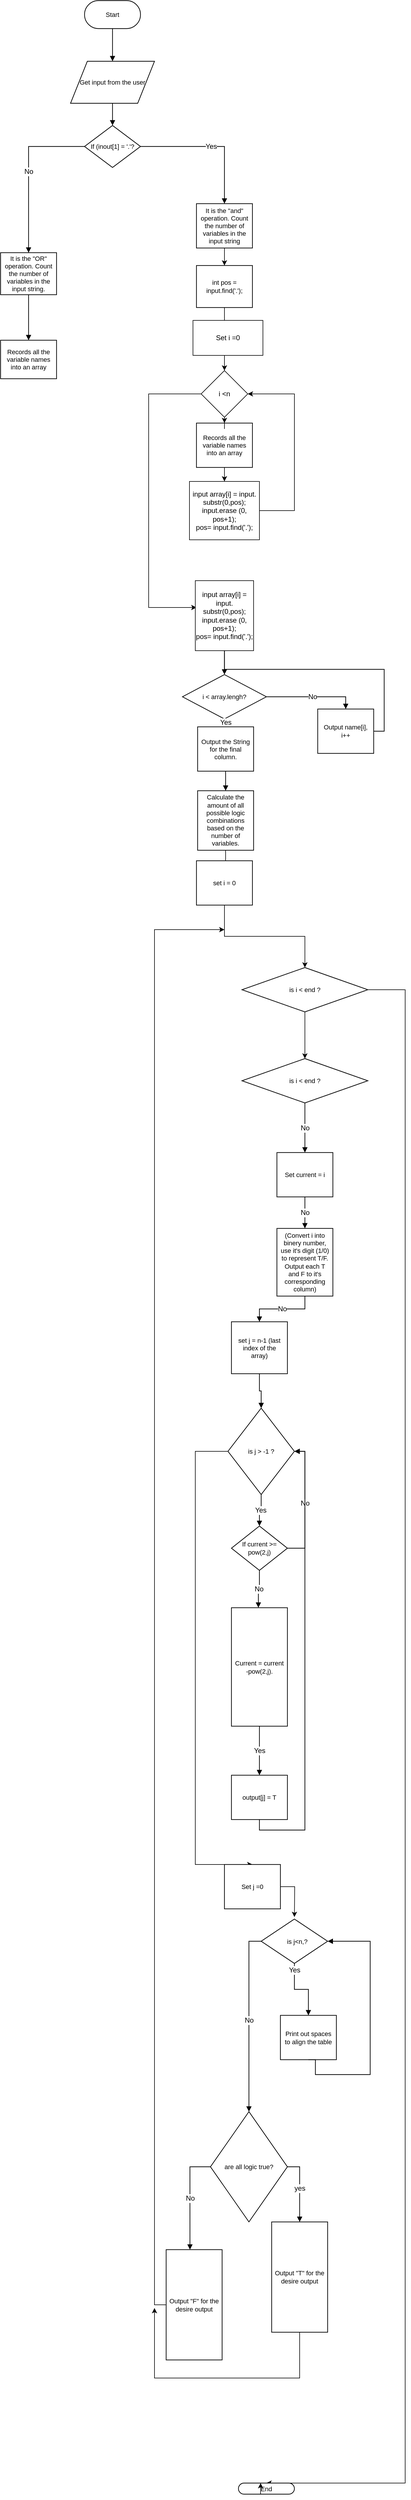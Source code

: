 <mxfile version="10.7.5" type="github"><diagram id="5Ssc35K7SYudyGRXe3TW" name="Page-1"><mxGraphModel dx="1158" dy="1886" grid="1" gridSize="10" guides="1" tooltips="1" connect="1" arrows="1" fold="1" page="1" pageScale="1" pageWidth="827" pageHeight="1169" math="0" shadow="0"><root><mxCell id="0"/><mxCell id="1" parent="0"/><mxCell id="nt_rDo64VlSh_Agkb7o2-1" value="Start" style="html=1;whiteSpace=wrap;rounded=1;arcSize=50;fontSize=11;fontColor=#000000;spacing=5;strokeOpacity=100;strokeWidth=1.2;" vertex="1" parent="1"><mxGeometry x="240" y="-24" width="96" height="48" as="geometry"/></mxCell><mxCell id="nt_rDo64VlSh_Agkb7o2-2" value="Get input from the user" style="html=1;whiteSpace=wrap;shape=parallelogram;perimeter=parallelogramPerimeter;anchorPointDirection=0;fontSize=11;fontColor=#000000;spacing=5;strokeOpacity=100;strokeWidth=1.2;" vertex="1" parent="1"><mxGeometry x="216" y="80" width="144" height="72" as="geometry"/></mxCell><mxCell id="nt_rDo64VlSh_Agkb7o2-3" value="" style="html=1;jettySize=18;fontSize=11;strokeWidth=1.2;rounded=1;arcSize=0;edgeStyle=orthogonalEdgeStyle;startArrow=none;endArrow=block;endFill=1;exitX=0.5;exitY=1.012;exitPerimeter=1;entryX=0.5;entryY=-0.008;entryPerimeter=1;" edge="1" parent="1" source="nt_rDo64VlSh_Agkb7o2-1" target="nt_rDo64VlSh_Agkb7o2-2"><mxGeometry width="100" height="100" relative="1" as="geometry"/></mxCell><mxCell id="nt_rDo64VlSh_Agkb7o2-4" value="If (inout[1] = '.'?" style="html=1;whiteSpace=wrap;rhombus;fontSize=11;fontColor=#000000;spacing=5;strokeOpacity=100;strokeWidth=1.2;" vertex="1" parent="1"><mxGeometry x="240" y="190" width="96" height="72" as="geometry"/></mxCell><mxCell id="nt_rDo64VlSh_Agkb7o2-5" value="" style="html=1;jettySize=18;fontSize=11;strokeWidth=1.2;rounded=1;arcSize=0;edgeStyle=orthogonalEdgeStyle;startArrow=none;endArrow=block;endFill=1;exitX=0.5;exitY=1.008;exitPerimeter=1;entryX=0.5;entryY=-0.01;entryPerimeter=1;" edge="1" parent="1" source="nt_rDo64VlSh_Agkb7o2-2" target="nt_rDo64VlSh_Agkb7o2-4"><mxGeometry width="100" height="100" relative="1" as="geometry"/></mxCell><mxCell id="nt_rDo64VlSh_Agkb7o2-79" value="" style="edgeStyle=orthogonalEdgeStyle;rounded=0;orthogonalLoop=1;jettySize=auto;html=1;" edge="1" parent="1" source="nt_rDo64VlSh_Agkb7o2-6" target="nt_rDo64VlSh_Agkb7o2-77"><mxGeometry relative="1" as="geometry"/></mxCell><mxCell id="nt_rDo64VlSh_Agkb7o2-6" value="It is the &quot;and&quot; operation.  Count the number of variables in the input string" style="html=1;whiteSpace=wrap;;fontSize=11;fontColor=#000000;spacing=5;strokeWidth=1.2;" vertex="1" parent="1"><mxGeometry x="432" y="324" width="96" height="76" as="geometry"/></mxCell><mxCell id="nt_rDo64VlSh_Agkb7o2-7" value="Yes" style="html=1;jettySize=18;fontSize=11;fontColor=#000000;strokeWidth=1.2;rounded=1;arcSize=0;edgeStyle=orthogonalEdgeStyle;startArrow=none;endArrow=block;endFill=1;exitX=1.01;exitY=0.5;exitPerimeter=1;entryX=0.5;entryY=-0.008;entryPerimeter=1;" edge="1" parent="1" source="nt_rDo64VlSh_Agkb7o2-4" target="nt_rDo64VlSh_Agkb7o2-6"><mxGeometry width="100" height="100" relative="1" as="geometry"/></mxCell><mxCell id="nt_rDo64VlSh_Agkb7o2-8" value="Yes" style="text;html=1;resizable=0;labelBackgroundColor=#ffffff;align=center;verticalAlign=middle;" vertex="1" parent="nt_rDo64VlSh_Agkb7o2-7"><mxGeometry relative="1" as="geometry"/></mxCell><mxCell id="nt_rDo64VlSh_Agkb7o2-9" value="It is the &quot;OR&quot; operation. Count the number of variables in the input string. " style="html=1;whiteSpace=wrap;;fontSize=11;fontColor=#000000;spacing=5;strokeOpacity=100;strokeWidth=1.2;" vertex="1" parent="1"><mxGeometry x="96" y="408" width="96" height="72" as="geometry"/></mxCell><mxCell id="nt_rDo64VlSh_Agkb7o2-10" value="No" style="html=1;jettySize=18;fontSize=11;fontColor=#000000;strokeWidth=1.2;rounded=1;arcSize=0;edgeStyle=orthogonalEdgeStyle;startArrow=none;endArrow=block;endFill=1;exitX=-0.01;exitY=0.5;exitPerimeter=1;entryX=0.5;entryY=-0.008;entryPerimeter=1;" edge="1" parent="1" source="nt_rDo64VlSh_Agkb7o2-4" target="nt_rDo64VlSh_Agkb7o2-9"><mxGeometry width="100" height="100" relative="1" as="geometry"/></mxCell><mxCell id="nt_rDo64VlSh_Agkb7o2-11" value="No" style="text;html=1;resizable=0;labelBackgroundColor=#ffffff;align=center;verticalAlign=middle;" vertex="1" parent="nt_rDo64VlSh_Agkb7o2-10"><mxGeometry relative="1" as="geometry"/></mxCell><mxCell id="nt_rDo64VlSh_Agkb7o2-99" style="edgeStyle=orthogonalEdgeStyle;rounded=0;orthogonalLoop=1;jettySize=auto;html=1;" edge="1" parent="1" source="nt_rDo64VlSh_Agkb7o2-12" target="nt_rDo64VlSh_Agkb7o2-97"><mxGeometry relative="1" as="geometry"/></mxCell><mxCell id="nt_rDo64VlSh_Agkb7o2-12" value="Records all the variable names into an array" style="html=1;whiteSpace=wrap;;fontSize=11;fontColor=#000000;spacing=5;strokeOpacity=100;strokeWidth=1.2;" vertex="1" parent="1"><mxGeometry x="432" y="700" width="96" height="76" as="geometry"/></mxCell><mxCell id="nt_rDo64VlSh_Agkb7o2-13" value="Records all the variable names into an array" style="html=1;whiteSpace=wrap;;fontSize=11;fontColor=#000000;spacing=5;strokeOpacity=100;strokeWidth=1.2;" vertex="1" parent="1"><mxGeometry x="96" y="558" width="96" height="66" as="geometry"/></mxCell><mxCell id="nt_rDo64VlSh_Agkb7o2-14" value="" style="html=1;jettySize=18;fontSize=11;strokeWidth=1.2;rounded=1;arcSize=0;edgeStyle=orthogonalEdgeStyle;startArrow=none;endArrow=block;endFill=1;exitX=0.5;exitY=1.008;exitPerimeter=1;entryX=0.5;entryY=-0.009;entryPerimeter=1;" edge="1" parent="1" source="nt_rDo64VlSh_Agkb7o2-9" target="nt_rDo64VlSh_Agkb7o2-13"><mxGeometry width="100" height="100" relative="1" as="geometry"/></mxCell><mxCell id="nt_rDo64VlSh_Agkb7o2-16" value="Output name[i], i++" style="html=1;whiteSpace=wrap;;fontSize=11;fontColor=#000000;spacing=5;strokeWidth=1.2;" vertex="1" parent="1"><mxGeometry x="640" y="1190" width="96" height="76" as="geometry"/></mxCell><mxCell id="nt_rDo64VlSh_Agkb7o2-17" value="i &amp;lt; array.lengh?" style="html=1;whiteSpace=wrap;rhombus;fontSize=11;fontColor=#000000;spacing=5;strokeOpacity=100;strokeWidth=1.2;" vertex="1" parent="1"><mxGeometry x="408" y="1131" width="144" height="76" as="geometry"/></mxCell><mxCell id="nt_rDo64VlSh_Agkb7o2-18" value="Yes" style="html=1;jettySize=18;fontSize=11;fontColor=#000000;strokeWidth=1.2;rounded=1;arcSize=0;edgeStyle=orthogonalEdgeStyle;startArrow=none;endArrow=block;endFill=1;exitX=0.5;exitY=1.009;exitPerimeter=1;entryX=0.5;entryY=-0.008;entryPerimeter=1;" edge="1" parent="1" source="nt_rDo64VlSh_Agkb7o2-17" target="nt_rDo64VlSh_Agkb7o2-20"><mxGeometry width="100" height="100" relative="1" as="geometry"/></mxCell><mxCell id="nt_rDo64VlSh_Agkb7o2-19" value="Yes" style="text;html=1;resizable=0;labelBackgroundColor=#ffffff;align=center;verticalAlign=middle;" vertex="1" parent="nt_rDo64VlSh_Agkb7o2-18"><mxGeometry relative="1" as="geometry"/></mxCell><mxCell id="nt_rDo64VlSh_Agkb7o2-20" value="Output the String  for the final column." style="html=1;whiteSpace=wrap;;fontSize=11;fontColor=#000000;spacing=5;strokeWidth=1.2;" vertex="1" parent="1"><mxGeometry x="434" y="1220.5" width="96" height="76" as="geometry"/></mxCell><mxCell id="nt_rDo64VlSh_Agkb7o2-21" value="No" style="html=1;jettySize=18;fontSize=11;fontColor=#000000;strokeWidth=1.2;rounded=1;arcSize=0;edgeStyle=orthogonalEdgeStyle;startArrow=none;endArrow=block;endFill=1;exitX=1.009;exitY=0.5;exitPerimeter=1;entryX=0.5;entryY=-0.008;entryPerimeter=1;" edge="1" parent="1" source="nt_rDo64VlSh_Agkb7o2-17" target="nt_rDo64VlSh_Agkb7o2-16"><mxGeometry width="100" height="100" relative="1" as="geometry"/></mxCell><mxCell id="nt_rDo64VlSh_Agkb7o2-22" value="No" style="text;html=1;resizable=0;labelBackgroundColor=#ffffff;align=center;verticalAlign=middle;" vertex="1" parent="nt_rDo64VlSh_Agkb7o2-21"><mxGeometry relative="1" as="geometry"/></mxCell><mxCell id="nt_rDo64VlSh_Agkb7o2-23" value="" style="html=1;jettySize=18;fontSize=11;strokeWidth=1.2;rounded=1;arcSize=0;edgeStyle=orthogonalEdgeStyle;startArrow=none;endArrow=block;endFill=1;exitX=0.5;exitY=1.008;exitPerimeter=1;entryX=0.5;entryY=-0.009;entryPerimeter=1;" edge="1" parent="1" source="nt_rDo64VlSh_Agkb7o2-29" target="nt_rDo64VlSh_Agkb7o2-17"><mxGeometry width="100" height="100" relative="1" as="geometry"/></mxCell><mxCell id="nt_rDo64VlSh_Agkb7o2-84" value="" style="edgeStyle=orthogonalEdgeStyle;rounded=0;orthogonalLoop=1;jettySize=auto;html=1;" edge="1" parent="1" source="nt_rDo64VlSh_Agkb7o2-24" target="nt_rDo64VlSh_Agkb7o2-31"><mxGeometry relative="1" as="geometry"/></mxCell><mxCell id="nt_rDo64VlSh_Agkb7o2-24" value="Calculate the amount of all possible logic combinations based on the number of variables. " style="html=1;whiteSpace=wrap;;fontSize=11;fontColor=#000000;spacing=5;strokeOpacity=100;strokeWidth=1.2;" vertex="1" parent="1"><mxGeometry x="434" y="1330" width="96" height="102" as="geometry"/></mxCell><mxCell id="nt_rDo64VlSh_Agkb7o2-25" value="" style="html=1;jettySize=18;fontSize=11;strokeWidth=1.2;rounded=1;arcSize=0;edgeStyle=orthogonalEdgeStyle;startArrow=none;endArrow=block;endFill=1;exitX=0.5;exitY=1.008;exitPerimeter=1;entryX=0.5;entryY=-0.006;entryPerimeter=1;" edge="1" parent="1" source="nt_rDo64VlSh_Agkb7o2-20" target="nt_rDo64VlSh_Agkb7o2-24"><mxGeometry width="100" height="100" relative="1" as="geometry"/></mxCell><mxCell id="nt_rDo64VlSh_Agkb7o2-26" value="is i &amp;lt; end ?" style="html=1;whiteSpace=wrap;rhombus;fontSize=11;fontColor=#000000;spacing=5;strokeOpacity=100;strokeWidth=1.2;" vertex="1" parent="1"><mxGeometry x="510" y="1789" width="216" height="76" as="geometry"/></mxCell><mxCell id="nt_rDo64VlSh_Agkb7o2-86" style="edgeStyle=orthogonalEdgeStyle;rounded=0;orthogonalLoop=1;jettySize=auto;html=1;entryX=0.5;entryY=0;entryDx=0;entryDy=0;" edge="1" parent="1" source="nt_rDo64VlSh_Agkb7o2-80" target="nt_rDo64VlSh_Agkb7o2-26"><mxGeometry relative="1" as="geometry"/></mxCell><mxCell id="nt_rDo64VlSh_Agkb7o2-92" style="edgeStyle=orthogonalEdgeStyle;rounded=0;orthogonalLoop=1;jettySize=auto;html=1;exitX=1;exitY=0.5;exitDx=0;exitDy=0;entryX=0.5;entryY=0;entryDx=0;entryDy=0;" edge="1" parent="1" source="nt_rDo64VlSh_Agkb7o2-80" target="nt_rDo64VlSh_Agkb7o2-44"><mxGeometry relative="1" as="geometry"><mxPoint x="760" y="4074" as="targetPoint"/><Array as="points"><mxPoint x="790" y="1671"/><mxPoint x="790" y="4230"/></Array></mxGeometry></mxCell><mxCell id="nt_rDo64VlSh_Agkb7o2-80" value="is i &amp;lt; end ?" style="html=1;whiteSpace=wrap;rhombus;fontSize=11;fontColor=#000000;spacing=5;strokeOpacity=100;strokeWidth=1.2;" vertex="1" parent="1"><mxGeometry x="510" y="1633" width="216" height="76" as="geometry"/></mxCell><mxCell id="nt_rDo64VlSh_Agkb7o2-29" value="Set i = 0" style="html=1;whiteSpace=wrap;;fontSize=11;fontColor=#000000;spacing=5;strokeOpacity=100;strokeWidth=1.2;" vertex="1" parent="1"><mxGeometry x="432" y="978" width="96" height="76" as="geometry"/></mxCell><mxCell id="nt_rDo64VlSh_Agkb7o2-30" value="" style="html=1;jettySize=18;fontSize=11;strokeWidth=1.2;rounded=1;arcSize=0;edgeStyle=orthogonalEdgeStyle;startArrow=none;endArrow=block;endFill=1;exitX=1.006;exitY=0.5;exitPerimeter=1;entryX=0.5;entryY=1.008;entryPerimeter=1;" edge="1" parent="1" source="nt_rDo64VlSh_Agkb7o2-16" target="nt_rDo64VlSh_Agkb7o2-29"><mxGeometry width="100" height="100" relative="1" as="geometry"/></mxCell><mxCell id="nt_rDo64VlSh_Agkb7o2-85" style="edgeStyle=orthogonalEdgeStyle;rounded=0;orthogonalLoop=1;jettySize=auto;html=1;entryX=0.5;entryY=0;entryDx=0;entryDy=0;" edge="1" parent="1" source="nt_rDo64VlSh_Agkb7o2-31" target="nt_rDo64VlSh_Agkb7o2-80"><mxGeometry relative="1" as="geometry"/></mxCell><mxCell id="nt_rDo64VlSh_Agkb7o2-31" value="set i = 0" style="html=1;whiteSpace=wrap;;fontSize=11;fontColor=#000000;spacing=5;strokeOpacity=100;strokeWidth=1.2;" vertex="1" parent="1"><mxGeometry x="432" y="1450" width="96" height="76" as="geometry"/></mxCell><mxCell id="nt_rDo64VlSh_Agkb7o2-32" value="" style="html=1;jettySize=18;fontSize=11;strokeWidth=1.2;rounded=1;arcSize=0;edgeStyle=orthogonalEdgeStyle;startArrow=none;endArrow=block;endFill=1;exitX=0.5;exitY=1.009;exitPerimeter=1;entryX=0.5;entryY=-0.008;entryPerimeter=1;" edge="1" parent="1" source="nt_rDo64VlSh_Agkb7o2-38" target="nt_rDo64VlSh_Agkb7o2-67"><mxGeometry width="100" height="100" relative="1" as="geometry"/></mxCell><mxCell id="nt_rDo64VlSh_Agkb7o2-33" value="Yes" style="text;html=1;resizable=0;labelBackgroundColor=#ffffff;align=center;verticalAlign=middle;" vertex="1" parent="nt_rDo64VlSh_Agkb7o2-32"><mxGeometry x="-0.798" relative="1" as="geometry"/></mxCell><mxCell id="nt_rDo64VlSh_Agkb7o2-89" style="edgeStyle=orthogonalEdgeStyle;rounded=0;orthogonalLoop=1;jettySize=auto;html=1;entryX=0.5;entryY=0;entryDx=0;entryDy=0;" edge="1" parent="1" source="nt_rDo64VlSh_Agkb7o2-34" target="nt_rDo64VlSh_Agkb7o2-76"><mxGeometry relative="1" as="geometry"><Array as="points"><mxPoint x="430" y="2462"/><mxPoint x="430" y="3170"/></Array></mxGeometry></mxCell><mxCell id="nt_rDo64VlSh_Agkb7o2-34" value="is j &amp;gt; -1 ?" style="html=1;whiteSpace=wrap;rhombus;fontSize=11;fontColor=#000000;spacing=5;strokeOpacity=100;strokeWidth=1.2;" vertex="1" parent="1"><mxGeometry x="486" y="2388" width="114" height="148" as="geometry"/></mxCell><mxCell id="nt_rDo64VlSh_Agkb7o2-35" value="are all logic true?" style="html=1;whiteSpace=wrap;rhombus;fontSize=11;fontColor=#000000;spacing=5;strokeOpacity=100;strokeWidth=1.2;" vertex="1" parent="1"><mxGeometry x="456" y="3593.5" width="132" height="189" as="geometry"/></mxCell><mxCell id="nt_rDo64VlSh_Agkb7o2-91" style="edgeStyle=orthogonalEdgeStyle;rounded=0;orthogonalLoop=1;jettySize=auto;html=1;exitX=0.5;exitY=1;exitDx=0;exitDy=0;" edge="1" parent="1" source="nt_rDo64VlSh_Agkb7o2-36"><mxGeometry relative="1" as="geometry"><mxPoint x="360" y="3930" as="targetPoint"/><Array as="points"><mxPoint x="609" y="4050"/><mxPoint x="360" y="4050"/></Array></mxGeometry></mxCell><mxCell id="nt_rDo64VlSh_Agkb7o2-36" value="Output &quot;T&quot; for the desire output" style="html=1;whiteSpace=wrap;;fontSize=11;fontColor=#000000;spacing=5;strokeOpacity=100;strokeWidth=1.2;" vertex="1" parent="1"><mxGeometry x="561" y="3782.5" width="96" height="189" as="geometry"/></mxCell><mxCell id="nt_rDo64VlSh_Agkb7o2-88" style="edgeStyle=orthogonalEdgeStyle;rounded=0;orthogonalLoop=1;jettySize=auto;html=1;" edge="1" parent="1" source="nt_rDo64VlSh_Agkb7o2-37"><mxGeometry relative="1" as="geometry"><mxPoint x="480" y="1568" as="targetPoint"/><Array as="points"><mxPoint x="360" y="3925"/><mxPoint x="360" y="1568"/></Array></mxGeometry></mxCell><mxCell id="nt_rDo64VlSh_Agkb7o2-37" value="Output &quot;F&quot; for the desire output" style="html=1;whiteSpace=wrap;;fontSize=11;fontColor=#000000;spacing=5;strokeOpacity=100;strokeWidth=1.2;" vertex="1" parent="1"><mxGeometry x="380" y="3830" width="96" height="189" as="geometry"/></mxCell><mxCell id="nt_rDo64VlSh_Agkb7o2-38" value="is  j&amp;lt;n,? " style="html=1;whiteSpace=wrap;rhombus;fontSize=11;fontColor=#000000;spacingLeft=10.8;spacing=5;strokeOpacity=100;strokeWidth=1.2;" vertex="1" parent="1"><mxGeometry x="543" y="3263.5" width="114" height="76" as="geometry"/></mxCell><mxCell id="nt_rDo64VlSh_Agkb7o2-39" value="No" style="html=1;jettySize=18;fontSize=11;fontColor=#000000;strokeWidth=1.2;rounded=1;arcSize=0;edgeStyle=orthogonalEdgeStyle;startArrow=none;endArrow=block;endFill=1;exitX=-0.006;exitY=0.5;exitPerimeter=1;entryX=0.425;entryY=-0.003;entryPerimeter=1;" edge="1" parent="1" source="nt_rDo64VlSh_Agkb7o2-35" target="nt_rDo64VlSh_Agkb7o2-37"><mxGeometry width="100" height="100" relative="1" as="geometry"/></mxCell><mxCell id="nt_rDo64VlSh_Agkb7o2-40" value="No" style="text;html=1;resizable=0;labelBackgroundColor=#ffffff;align=center;verticalAlign=middle;" vertex="1" parent="nt_rDo64VlSh_Agkb7o2-39"><mxGeometry relative="1" as="geometry"/></mxCell><mxCell id="nt_rDo64VlSh_Agkb7o2-41" value="yes" style="html=1;jettySize=18;fontSize=11;fontColor=#000000;strokeWidth=1.2;rounded=1;arcSize=0;edgeStyle=orthogonalEdgeStyle;startArrow=none;endArrow=block;endFill=1;exitX=1.006;exitY=0.5;exitPerimeter=1;entryX=0.5;entryY=-0.003;entryPerimeter=1;" edge="1" parent="1" source="nt_rDo64VlSh_Agkb7o2-35" target="nt_rDo64VlSh_Agkb7o2-36"><mxGeometry width="100" height="100" relative="1" as="geometry"/></mxCell><mxCell id="nt_rDo64VlSh_Agkb7o2-42" value="yes" style="text;html=1;resizable=0;labelBackgroundColor=#ffffff;align=center;verticalAlign=middle;" vertex="1" parent="nt_rDo64VlSh_Agkb7o2-41"><mxGeometry relative="1" as="geometry"/></mxCell><mxCell id="nt_rDo64VlSh_Agkb7o2-44" value="End" style="html=1;whiteSpace=wrap;rounded=1;arcSize=50;fontSize=11;fontColor=#000000;spacing=5;strokeOpacity=100;strokeWidth=1.2;" vertex="1" parent="1"><mxGeometry x="504" y="4230" width="96" height="19" as="geometry"/></mxCell><mxCell id="nt_rDo64VlSh_Agkb7o2-47" value="Yes" style="html=1;jettySize=18;fontSize=11;fontColor=#000000;strokeWidth=1.2;rounded=1;arcSize=0;edgeStyle=orthogonalEdgeStyle;startArrow=none;endArrow=block;endFill=1;exitX=0.5;exitY=1.007;exitPerimeter=1;entryX=0.5;entryY=-0.01;entryPerimeter=1;" edge="1" parent="1" source="nt_rDo64VlSh_Agkb7o2-34" target="nt_rDo64VlSh_Agkb7o2-59"><mxGeometry width="100" height="100" relative="1" as="geometry"/></mxCell><mxCell id="nt_rDo64VlSh_Agkb7o2-48" value="Yes" style="text;html=1;resizable=0;labelBackgroundColor=#ffffff;align=center;verticalAlign=middle;" vertex="1" parent="nt_rDo64VlSh_Agkb7o2-47"><mxGeometry relative="1" as="geometry"/></mxCell><mxCell id="nt_rDo64VlSh_Agkb7o2-49" value="Yes" style="html=1;jettySize=18;fontSize=11;fontColor=#000000;strokeWidth=1.2;rounded=1;arcSize=0;edgeStyle=orthogonalEdgeStyle;startArrow=none;endArrow=block;endFill=1;exitX=0.5;exitY=1.003;exitPerimeter=1;entryX=0.5;entryY=-0.008;entryPerimeter=1;" edge="1" parent="1" source="nt_rDo64VlSh_Agkb7o2-60" target="nt_rDo64VlSh_Agkb7o2-61"><mxGeometry width="100" height="100" relative="1" as="geometry"/></mxCell><mxCell id="nt_rDo64VlSh_Agkb7o2-50" value="Yes" style="text;html=1;resizable=0;labelBackgroundColor=#ffffff;align=center;verticalAlign=middle;" vertex="1" parent="nt_rDo64VlSh_Agkb7o2-49"><mxGeometry relative="1" as="geometry"/></mxCell><mxCell id="nt_rDo64VlSh_Agkb7o2-51" value="set j = n-1 (last index of the array) " style="html=1;whiteSpace=wrap;;fontSize=11;fontColor=#000000;spacing=5;strokeOpacity=100;strokeWidth=1.2;" vertex="1" parent="1"><mxGeometry x="492" y="2240" width="96" height="89" as="geometry"/></mxCell><mxCell id="nt_rDo64VlSh_Agkb7o2-52" value="No" style="html=1;jettySize=18;fontSize=11;fontColor=#000000;strokeWidth=1.2;rounded=1;arcSize=0;edgeStyle=orthogonalEdgeStyle;startArrow=none;endArrow=block;endFill=1;exitX=0.5;exitY=1.005;exitPerimeter=1;entryX=0.5;entryY=-0.007;entryPerimeter=1;" edge="1" parent="1" source="nt_rDo64VlSh_Agkb7o2-73" target="nt_rDo64VlSh_Agkb7o2-51"><mxGeometry width="100" height="100" relative="1" as="geometry"/></mxCell><mxCell id="nt_rDo64VlSh_Agkb7o2-53" value="No" style="text;html=1;resizable=0;labelBackgroundColor=#ffffff;align=center;verticalAlign=middle;" vertex="1" parent="nt_rDo64VlSh_Agkb7o2-52"><mxGeometry relative="1" as="geometry"/></mxCell><mxCell id="nt_rDo64VlSh_Agkb7o2-54" value="No" style="html=1;jettySize=18;fontSize=11;fontColor=#000000;strokeWidth=1.2;rounded=1;arcSize=0;edgeStyle=orthogonalEdgeStyle;startArrow=none;endArrow=block;endFill=1;exitX=0.5;exitY=1.008;exitPerimeter=1;entryX=0.5;entryY=-0.008;entryPerimeter=1;" edge="1" parent="1" source="nt_rDo64VlSh_Agkb7o2-26" target="nt_rDo64VlSh_Agkb7o2-58"><mxGeometry width="100" height="100" relative="1" as="geometry"/></mxCell><mxCell id="nt_rDo64VlSh_Agkb7o2-55" value="No" style="text;html=1;resizable=0;labelBackgroundColor=#ffffff;align=center;verticalAlign=middle;" vertex="1" parent="nt_rDo64VlSh_Agkb7o2-54"><mxGeometry relative="1" as="geometry"/></mxCell><mxCell id="nt_rDo64VlSh_Agkb7o2-56" value="No" style="html=1;jettySize=18;fontSize=11;fontColor=#000000;strokeWidth=1.2;rounded=1;arcSize=0;edgeStyle=orthogonalEdgeStyle;startArrow=none;endArrow=block;endFill=1;exitX=0.5;exitY=1.008;exitPerimeter=1;entryX=0.5;entryY=-0.005;entryPerimeter=1;" edge="1" parent="1" source="nt_rDo64VlSh_Agkb7o2-58" target="nt_rDo64VlSh_Agkb7o2-73"><mxGeometry width="100" height="100" relative="1" as="geometry"/></mxCell><mxCell id="nt_rDo64VlSh_Agkb7o2-57" value="No" style="text;html=1;resizable=0;labelBackgroundColor=#ffffff;align=center;verticalAlign=middle;" vertex="1" parent="nt_rDo64VlSh_Agkb7o2-56"><mxGeometry relative="1" as="geometry"/></mxCell><mxCell id="nt_rDo64VlSh_Agkb7o2-58" value="Set current = i   " style="html=1;whiteSpace=wrap;;fontSize=11;fontColor=#000000;spacing=5;strokeOpacity=100;strokeWidth=1.2;" vertex="1" parent="1"><mxGeometry x="570" y="1950" width="96" height="76" as="geometry"/></mxCell><mxCell id="nt_rDo64VlSh_Agkb7o2-59" value="If current &amp;gt;= pow(2,j) " style="html=1;whiteSpace=wrap;rhombus;fontSize=11;fontColor=#000000;spacing=5;strokeOpacity=100;strokeWidth=1.2;" vertex="1" parent="1"><mxGeometry x="492" y="2590" width="96" height="76" as="geometry"/></mxCell><mxCell id="nt_rDo64VlSh_Agkb7o2-60" value="Current = current -pow(2,j). " style="html=1;whiteSpace=wrap;;fontSize=11;fontColor=#000000;spacing=5;strokeOpacity=100;strokeWidth=1.2;" vertex="1" parent="1"><mxGeometry x="492" y="2730" width="96" height="203" as="geometry"/></mxCell><mxCell id="nt_rDo64VlSh_Agkb7o2-61" value="output[j] = T" style="html=1;whiteSpace=wrap;;fontSize=11;fontColor=#000000;spacing=5;strokeOpacity=100;strokeWidth=1.2;" vertex="1" parent="1"><mxGeometry x="492" y="3017" width="96" height="76" as="geometry"/></mxCell><mxCell id="nt_rDo64VlSh_Agkb7o2-62" value="No" style="html=1;jettySize=18;fontSize=11;fontColor=#000000;strokeWidth=1.2;rounded=1;arcSize=0;edgeStyle=orthogonalEdgeStyle;startArrow=none;endArrow=block;endFill=1;exitX=1.01;exitY=0.5;exitPerimeter=1;entryX=1.007;entryY=0.5;entryPerimeter=1;" edge="1" parent="1" source="nt_rDo64VlSh_Agkb7o2-59" target="nt_rDo64VlSh_Agkb7o2-34"><mxGeometry width="100" height="100" relative="1" as="geometry"/></mxCell><mxCell id="nt_rDo64VlSh_Agkb7o2-63" value="No" style="text;html=1;resizable=0;labelBackgroundColor=#ffffff;align=center;verticalAlign=middle;" vertex="1" parent="nt_rDo64VlSh_Agkb7o2-62"><mxGeometry relative="1" as="geometry"/></mxCell><mxCell id="nt_rDo64VlSh_Agkb7o2-64" value="" style="html=1;jettySize=18;fontSize=11;strokeWidth=1.2;rounded=1;arcSize=0;edgeStyle=orthogonalEdgeStyle;startArrow=none;endArrow=block;endFill=1;exitX=0.5;exitY=1.008;exitPerimeter=1;entryX=1.007;entryY=0.5;entryPerimeter=1;" edge="1" parent="1" source="nt_rDo64VlSh_Agkb7o2-61" target="nt_rDo64VlSh_Agkb7o2-34"><mxGeometry width="100" height="100" relative="1" as="geometry"/></mxCell><mxCell id="nt_rDo64VlSh_Agkb7o2-67" value="Print out spaces to align the table " style="html=1;whiteSpace=wrap;;fontSize=11;fontColor=#000000;spacing=5;strokeOpacity=100;strokeWidth=1.2;" vertex="1" parent="1"><mxGeometry x="576" y="3428.5" width="96" height="76" as="geometry"/></mxCell><mxCell id="nt_rDo64VlSh_Agkb7o2-68" value="" style="html=1;jettySize=18;fontSize=11;strokeWidth=1.2;rounded=1;arcSize=0;edgeStyle=orthogonalEdgeStyle;startArrow=none;endArrow=block;endFill=1;exitX=0.5;exitY=1.008;exitPerimeter=1;entryX=1.009;entryY=0.5;entryPerimeter=1;" edge="1" parent="1" source="nt_rDo64VlSh_Agkb7o2-67" target="nt_rDo64VlSh_Agkb7o2-38"><mxGeometry width="100" height="100" relative="1" as="geometry"><Array as="points"><mxPoint x="636" y="3505"/><mxPoint x="636" y="3530"/><mxPoint x="730" y="3530"/><mxPoint x="730" y="3302"/></Array></mxGeometry></mxCell><mxCell id="nt_rDo64VlSh_Agkb7o2-69" value="No" style="html=1;jettySize=18;fontSize=11;fontColor=#000000;strokeWidth=1.2;rounded=1;arcSize=0;edgeStyle=orthogonalEdgeStyle;startArrow=none;endArrow=block;endFill=1;exitX=-0.009;exitY=0.5;exitPerimeter=1;entryX=0.5;entryY=-0.006;entryPerimeter=1;" edge="1" parent="1" source="nt_rDo64VlSh_Agkb7o2-38" target="nt_rDo64VlSh_Agkb7o2-35"><mxGeometry width="100" height="100" relative="1" as="geometry"/></mxCell><mxCell id="nt_rDo64VlSh_Agkb7o2-70" value="No" style="text;html=1;resizable=0;labelBackgroundColor=#ffffff;align=center;verticalAlign=middle;" vertex="1" parent="nt_rDo64VlSh_Agkb7o2-69"><mxGeometry relative="1" as="geometry"/></mxCell><mxCell id="nt_rDo64VlSh_Agkb7o2-71" value="No" style="html=1;jettySize=18;fontSize=11;fontColor=#000000;strokeWidth=1.2;rounded=1;arcSize=0;edgeStyle=orthogonalEdgeStyle;startArrow=none;endArrow=block;endFill=1;exitX=0.5;exitY=1.01;exitPerimeter=1;entryX=0.485;entryY=0.095;entryPerimeter=1;" edge="1" parent="1" source="nt_rDo64VlSh_Agkb7o2-59" target="nt_rDo64VlSh_Agkb7o2-60"><mxGeometry width="100" height="100" relative="1" as="geometry"/></mxCell><mxCell id="nt_rDo64VlSh_Agkb7o2-72" value="No" style="text;html=1;resizable=0;labelBackgroundColor=#ffffff;align=center;verticalAlign=middle;" vertex="1" parent="nt_rDo64VlSh_Agkb7o2-71"><mxGeometry relative="1" as="geometry"/></mxCell><mxCell id="nt_rDo64VlSh_Agkb7o2-73" value="(Convert i into binery number, use it's digit (1/0) to represent T/F. Output each T and F to it's corresponding column)" style="html=1;whiteSpace=wrap;;fontSize=11;fontColor=#000000;spacing=5;strokeOpacity=100;strokeWidth=1.2;" vertex="1" parent="1"><mxGeometry x="570" y="2080" width="96" height="116" as="geometry"/></mxCell><mxCell id="nt_rDo64VlSh_Agkb7o2-74" value="" style="html=1;jettySize=18;fontSize=11;strokeWidth=1.2;rounded=1;arcSize=0;edgeStyle=orthogonalEdgeStyle;startArrow=none;endArrow=block;endFill=1;exitX=0.5;exitY=1.007;exitPerimeter=1;entryX=0.5;entryY=-0.007;entryPerimeter=1;" edge="1" parent="1" source="nt_rDo64VlSh_Agkb7o2-51" target="nt_rDo64VlSh_Agkb7o2-34"><mxGeometry width="100" height="100" relative="1" as="geometry"/></mxCell><mxCell id="nt_rDo64VlSh_Agkb7o2-90" style="edgeStyle=orthogonalEdgeStyle;rounded=0;orthogonalLoop=1;jettySize=auto;html=1;" edge="1" parent="1" source="nt_rDo64VlSh_Agkb7o2-76"><mxGeometry relative="1" as="geometry"><mxPoint x="600" y="3260" as="targetPoint"/></mxGeometry></mxCell><mxCell id="nt_rDo64VlSh_Agkb7o2-76" value="Set j =0" style="html=1;whiteSpace=wrap;;fontSize=11;fontColor=#000000;spacing=5;strokeOpacity=100;strokeWidth=1.2;" vertex="1" parent="1"><mxGeometry x="480" y="3170" width="96" height="76" as="geometry"/></mxCell><mxCell id="nt_rDo64VlSh_Agkb7o2-78" style="edgeStyle=orthogonalEdgeStyle;rounded=0;orthogonalLoop=1;jettySize=auto;html=1;entryX=0.5;entryY=0;entryDx=0;entryDy=0;" edge="1" parent="1" source="nt_rDo64VlSh_Agkb7o2-94" target="nt_rDo64VlSh_Agkb7o2-12"><mxGeometry relative="1" as="geometry"/></mxCell><mxCell id="nt_rDo64VlSh_Agkb7o2-77" value="int pos = input.find('.');" style="html=1;whiteSpace=wrap;;fontSize=11;fontColor=#000000;spacing=5;strokeOpacity=100;strokeWidth=1.2;" vertex="1" parent="1"><mxGeometry x="432" y="430" width="96" height="72" as="geometry"/></mxCell><mxCell id="nt_rDo64VlSh_Agkb7o2-93" style="edgeStyle=orthogonalEdgeStyle;rounded=0;orthogonalLoop=1;jettySize=auto;html=1;exitX=0.5;exitY=1;exitDx=0;exitDy=0;entryX=0.396;entryY=0;entryDx=0;entryDy=0;entryPerimeter=0;" edge="1" parent="1" source="nt_rDo64VlSh_Agkb7o2-44" target="nt_rDo64VlSh_Agkb7o2-44"><mxGeometry relative="1" as="geometry"/></mxCell><mxCell id="nt_rDo64VlSh_Agkb7o2-100" style="edgeStyle=orthogonalEdgeStyle;rounded=0;orthogonalLoop=1;jettySize=auto;html=1;" edge="1" parent="1" source="nt_rDo64VlSh_Agkb7o2-94" target="nt_rDo64VlSh_Agkb7o2-29"><mxGeometry relative="1" as="geometry"><Array as="points"><mxPoint x="350" y="650"/><mxPoint x="350" y="1016"/></Array></mxGeometry></mxCell><mxCell id="nt_rDo64VlSh_Agkb7o2-94" value="i &amp;lt;n" style="rhombus;whiteSpace=wrap;html=1;" vertex="1" parent="1"><mxGeometry x="440" y="610" width="80" height="80" as="geometry"/></mxCell><mxCell id="nt_rDo64VlSh_Agkb7o2-95" style="edgeStyle=orthogonalEdgeStyle;rounded=0;orthogonalLoop=1;jettySize=auto;html=1;entryX=0.5;entryY=0;entryDx=0;entryDy=0;" edge="1" parent="1" source="nt_rDo64VlSh_Agkb7o2-77" target="nt_rDo64VlSh_Agkb7o2-94"><mxGeometry relative="1" as="geometry"><mxPoint x="480" y="542" as="sourcePoint"/><mxPoint x="480" y="770" as="targetPoint"/></mxGeometry></mxCell><mxCell id="nt_rDo64VlSh_Agkb7o2-96" value="Set i =0" style="rounded=0;whiteSpace=wrap;html=1;" vertex="1" parent="1"><mxGeometry x="426" y="524" width="120" height="60" as="geometry"/></mxCell><mxCell id="nt_rDo64VlSh_Agkb7o2-98" style="edgeStyle=orthogonalEdgeStyle;rounded=0;orthogonalLoop=1;jettySize=auto;html=1;entryX=1;entryY=0.5;entryDx=0;entryDy=0;" edge="1" parent="1" source="nt_rDo64VlSh_Agkb7o2-97" target="nt_rDo64VlSh_Agkb7o2-94"><mxGeometry relative="1" as="geometry"><Array as="points"><mxPoint x="600" y="850"/><mxPoint x="600" y="650"/></Array></mxGeometry></mxCell><mxCell id="nt_rDo64VlSh_Agkb7o2-97" value="input array[i] = input. substr(0,pos);&lt;br&gt;input.erase (0, pos+1);&lt;br&gt;pos= input.find('.');&lt;br&gt;" style="rounded=0;whiteSpace=wrap;html=1;" vertex="1" parent="1"><mxGeometry x="420" y="800" width="120" height="100" as="geometry"/></mxCell><mxCell id="nt_rDo64VlSh_Agkb7o2-101" value="input array[i] = input. substr(0,pos);&lt;br&gt;input.erase (0, pos+1);&lt;br&gt;pos= input.find('.');&lt;br&gt;" style="rounded=0;whiteSpace=wrap;html=1;direction=south;" vertex="1" parent="1"><mxGeometry x="430" y="970" width="100" height="120" as="geometry"/></mxCell></root></mxGraphModel></diagram></mxfile>